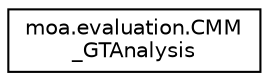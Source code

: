 digraph "Graphical Class Hierarchy"
{
 // LATEX_PDF_SIZE
  edge [fontname="Helvetica",fontsize="10",labelfontname="Helvetica",labelfontsize="10"];
  node [fontname="Helvetica",fontsize="10",shape=record];
  rankdir="LR";
  Node0 [label="moa.evaluation.CMM\l_GTAnalysis",height=0.2,width=0.4,color="black", fillcolor="white", style="filled",URL="$classmoa_1_1evaluation_1_1_c_m_m___g_t_analysis.html",tooltip=" "];
}
